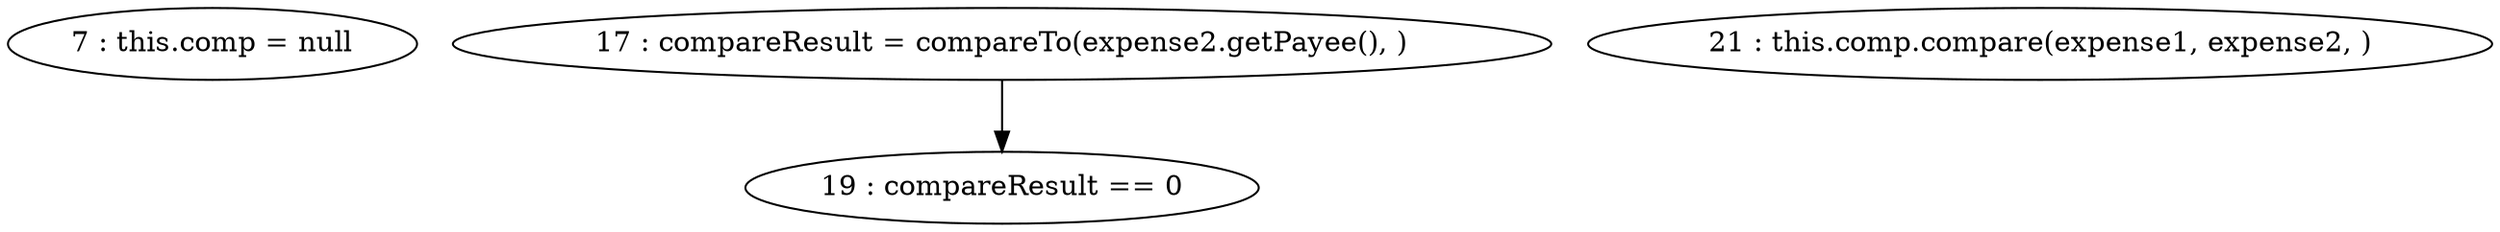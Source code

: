 digraph G {
"7 : this.comp = null"
"17 : compareResult = compareTo(expense2.getPayee(), )"
"17 : compareResult = compareTo(expense2.getPayee(), )" -> "19 : compareResult == 0"
"19 : compareResult == 0"
"21 : this.comp.compare(expense1, expense2, )"
}